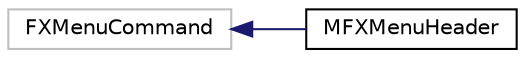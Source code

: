 digraph "Graphical Class Hierarchy"
{
  edge [fontname="Helvetica",fontsize="10",labelfontname="Helvetica",labelfontsize="10"];
  node [fontname="Helvetica",fontsize="10",shape=record];
  rankdir="LR";
  Node1095 [label="FXMenuCommand",height=0.2,width=0.4,color="grey75", fillcolor="white", style="filled"];
  Node1095 -> Node0 [dir="back",color="midnightblue",fontsize="10",style="solid",fontname="Helvetica"];
  Node0 [label="MFXMenuHeader",height=0.2,width=0.4,color="black", fillcolor="white", style="filled",URL="$dc/db4/class_m_f_x_menu_header.html"];
}
